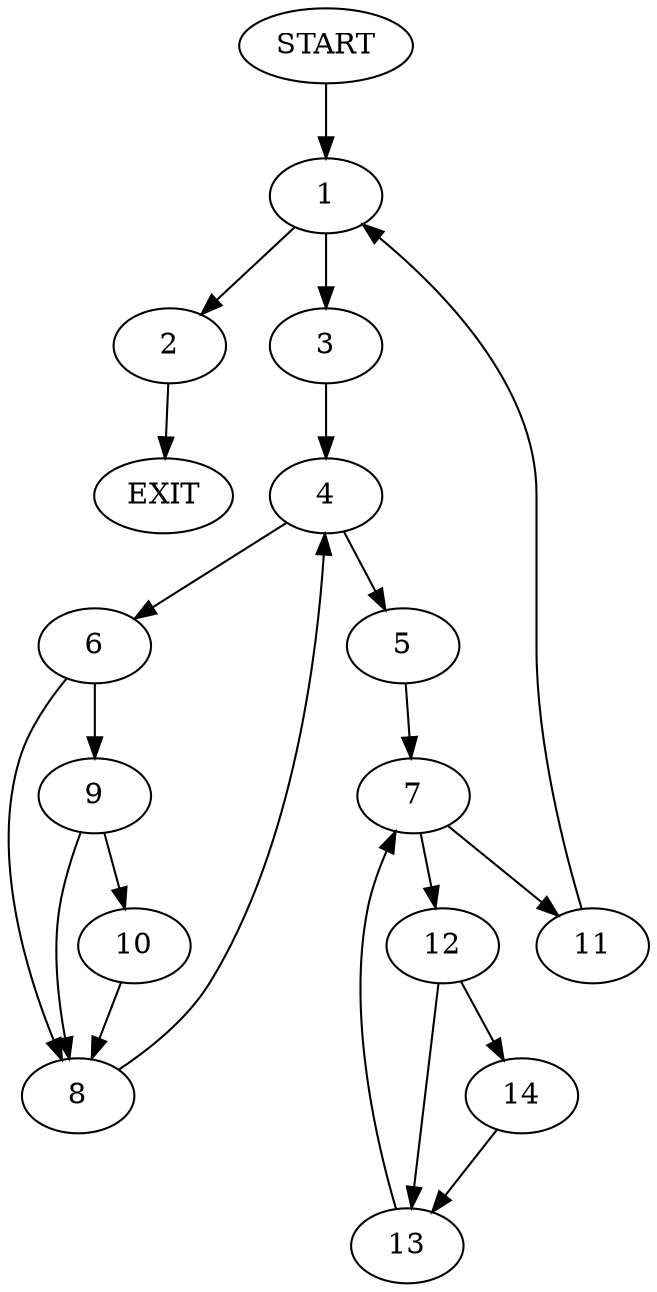 digraph {
0 [label="START"]
15 [label="EXIT"]
0 -> 1
1 -> 2
1 -> 3
2 -> 15
3 -> 4
4 -> 5
4 -> 6
5 -> 7
6 -> 8
6 -> 9
9 -> 8
9 -> 10
8 -> 4
10 -> 8
7 -> 11
7 -> 12
11 -> 1
12 -> 13
12 -> 14
13 -> 7
14 -> 13
}
